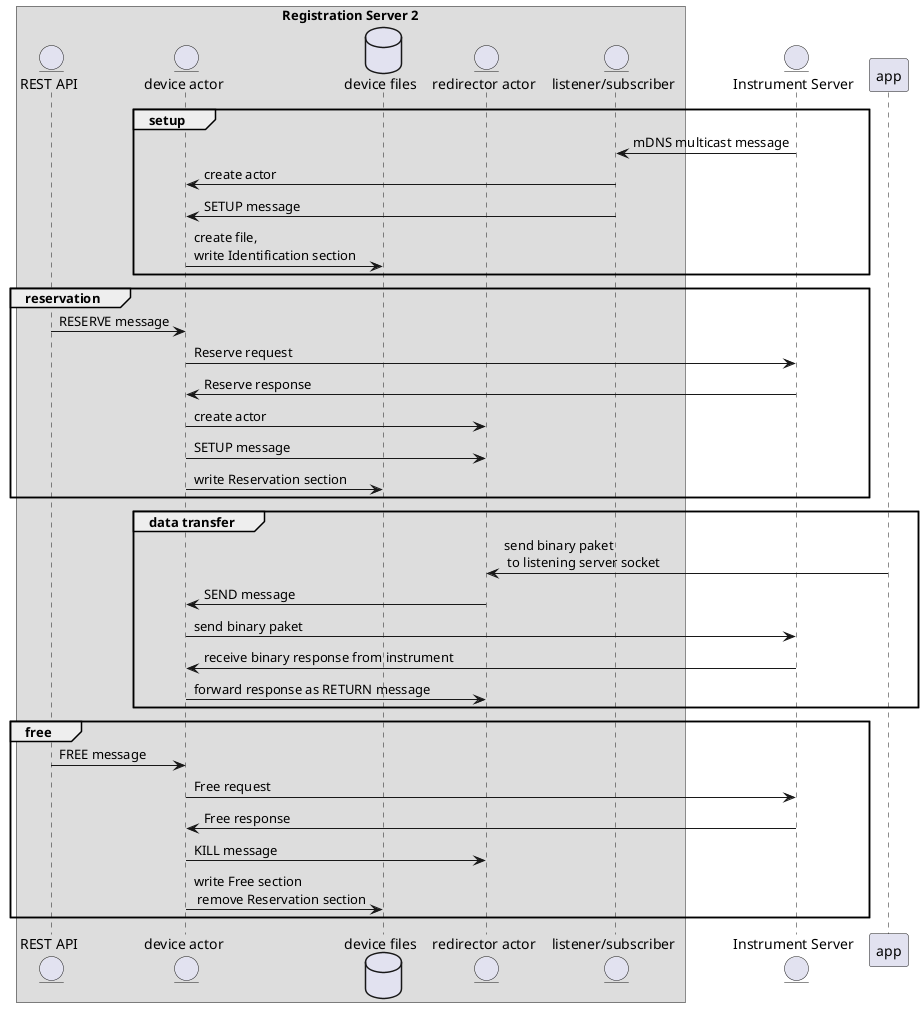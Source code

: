 @startuml
box "Registration Server 2"
	      entity "REST API" as api
	      entity "device actor" as deviceactor
        database "device files" as files
        entity "redirector actor" as redirector
        entity "listener/subscriber" as listener
end box
entity "Instrument Server" as is

group setup
        is -> listener: mDNS multicast message
        listener -> deviceactor: create actor
        listener -> deviceactor: SETUP message
        deviceactor -> files: create file,\nwrite Identification section
end
group reservation
	      api -> deviceactor: RESERVE message
        deviceactor -> is: Reserve request
        is -> deviceactor: Reserve response
        deviceactor -> redirector: create actor
        deviceactor -> redirector: SETUP message
        deviceactor -> files: write Reservation section
end
group data transfer
	      app -> redirector: send binary paket\n to listening server socket
        redirector -> deviceactor: SEND message
        deviceactor -> is: send binary paket
        is -> deviceactor: receive binary response from instrument
        deviceactor -> redirector: forward response as RETURN message
end
group free
	      api -> deviceactor: FREE message
        deviceactor -> is: Free request
        is -> deviceactor: Free response
        deviceactor -> redirector: KILL message
        deviceactor -> files: write Free section\n remove Reservation section
end
@enduml
